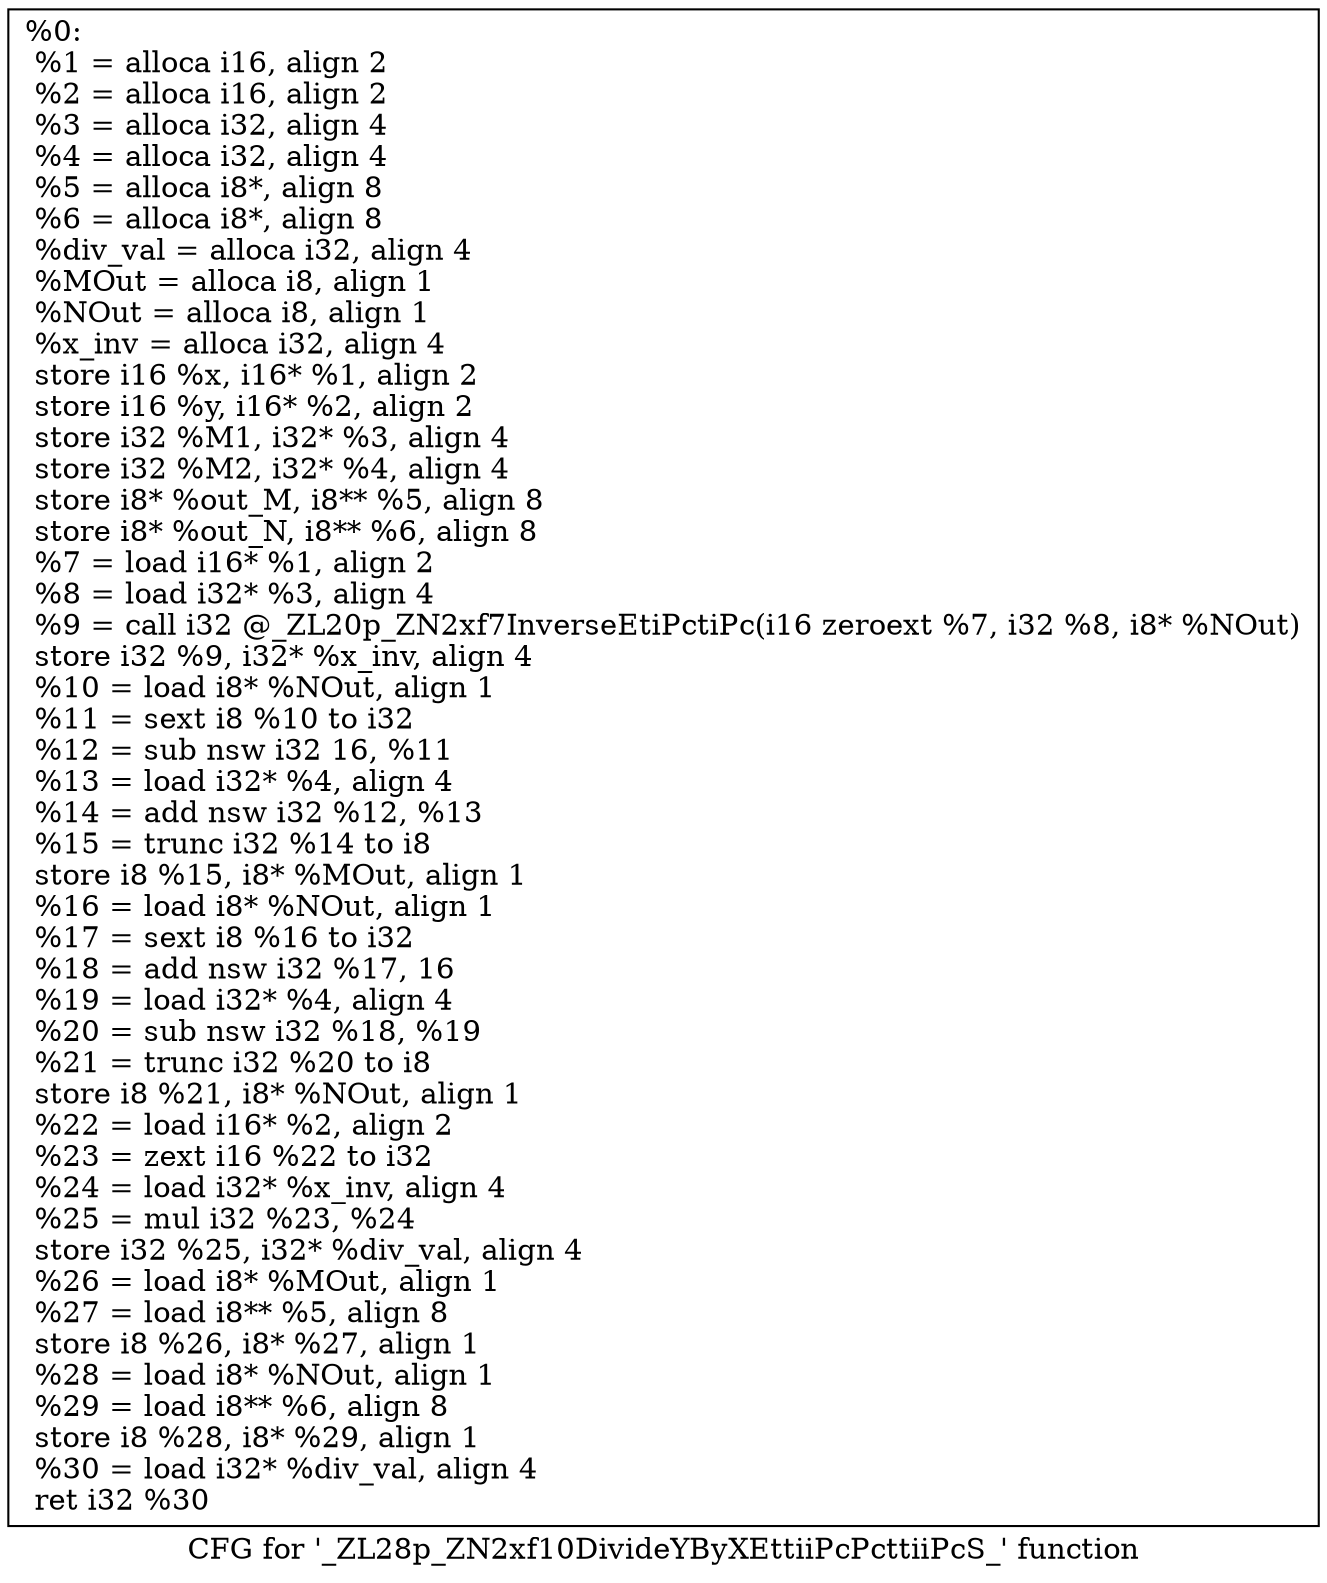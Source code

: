 digraph "CFG for '_ZL28p_ZN2xf10DivideYByXEttiiPcPcttiiPcS_' function" {
	label="CFG for '_ZL28p_ZN2xf10DivideYByXEttiiPcPcttiiPcS_' function";

	Node0x1ca93e0 [shape=record,label="{%0:\l  %1 = alloca i16, align 2\l  %2 = alloca i16, align 2\l  %3 = alloca i32, align 4\l  %4 = alloca i32, align 4\l  %5 = alloca i8*, align 8\l  %6 = alloca i8*, align 8\l  %div_val = alloca i32, align 4\l  %MOut = alloca i8, align 1\l  %NOut = alloca i8, align 1\l  %x_inv = alloca i32, align 4\l  store i16 %x, i16* %1, align 2\l  store i16 %y, i16* %2, align 2\l  store i32 %M1, i32* %3, align 4\l  store i32 %M2, i32* %4, align 4\l  store i8* %out_M, i8** %5, align 8\l  store i8* %out_N, i8** %6, align 8\l  %7 = load i16* %1, align 2\l  %8 = load i32* %3, align 4\l  %9 = call i32 @_ZL20p_ZN2xf7InverseEtiPctiPc(i16 zeroext %7, i32 %8, i8* %NOut)\l  store i32 %9, i32* %x_inv, align 4\l  %10 = load i8* %NOut, align 1\l  %11 = sext i8 %10 to i32\l  %12 = sub nsw i32 16, %11\l  %13 = load i32* %4, align 4\l  %14 = add nsw i32 %12, %13\l  %15 = trunc i32 %14 to i8\l  store i8 %15, i8* %MOut, align 1\l  %16 = load i8* %NOut, align 1\l  %17 = sext i8 %16 to i32\l  %18 = add nsw i32 %17, 16\l  %19 = load i32* %4, align 4\l  %20 = sub nsw i32 %18, %19\l  %21 = trunc i32 %20 to i8\l  store i8 %21, i8* %NOut, align 1\l  %22 = load i16* %2, align 2\l  %23 = zext i16 %22 to i32\l  %24 = load i32* %x_inv, align 4\l  %25 = mul i32 %23, %24\l  store i32 %25, i32* %div_val, align 4\l  %26 = load i8* %MOut, align 1\l  %27 = load i8** %5, align 8\l  store i8 %26, i8* %27, align 1\l  %28 = load i8* %NOut, align 1\l  %29 = load i8** %6, align 8\l  store i8 %28, i8* %29, align 1\l  %30 = load i32* %div_val, align 4\l  ret i32 %30\l}"];
}
